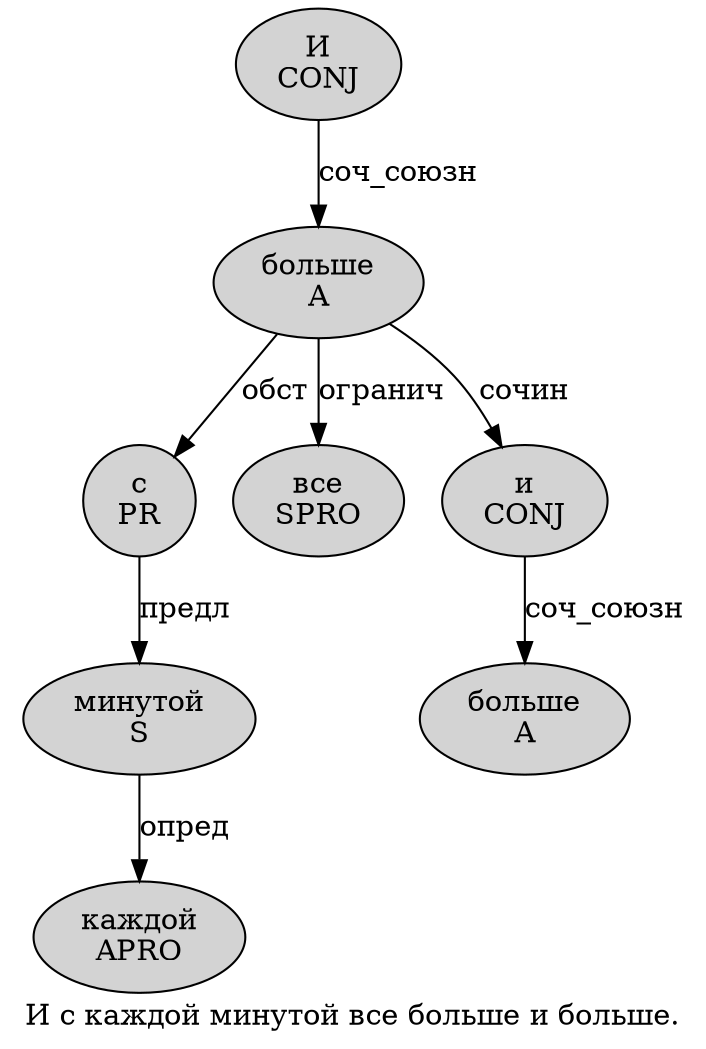 digraph SENTENCE_916 {
	graph [label="И с каждой минутой все больше и больше."]
	node [style=filled]
		0 [label="И
CONJ" color="" fillcolor=lightgray penwidth=1 shape=ellipse]
		1 [label="с
PR" color="" fillcolor=lightgray penwidth=1 shape=ellipse]
		2 [label="каждой
APRO" color="" fillcolor=lightgray penwidth=1 shape=ellipse]
		3 [label="минутой
S" color="" fillcolor=lightgray penwidth=1 shape=ellipse]
		4 [label="все
SPRO" color="" fillcolor=lightgray penwidth=1 shape=ellipse]
		5 [label="больше
A" color="" fillcolor=lightgray penwidth=1 shape=ellipse]
		6 [label="и
CONJ" color="" fillcolor=lightgray penwidth=1 shape=ellipse]
		7 [label="больше
A" color="" fillcolor=lightgray penwidth=1 shape=ellipse]
			1 -> 3 [label="предл"]
			5 -> 1 [label="обст"]
			5 -> 4 [label="огранич"]
			5 -> 6 [label="сочин"]
			0 -> 5 [label="соч_союзн"]
			6 -> 7 [label="соч_союзн"]
			3 -> 2 [label="опред"]
}